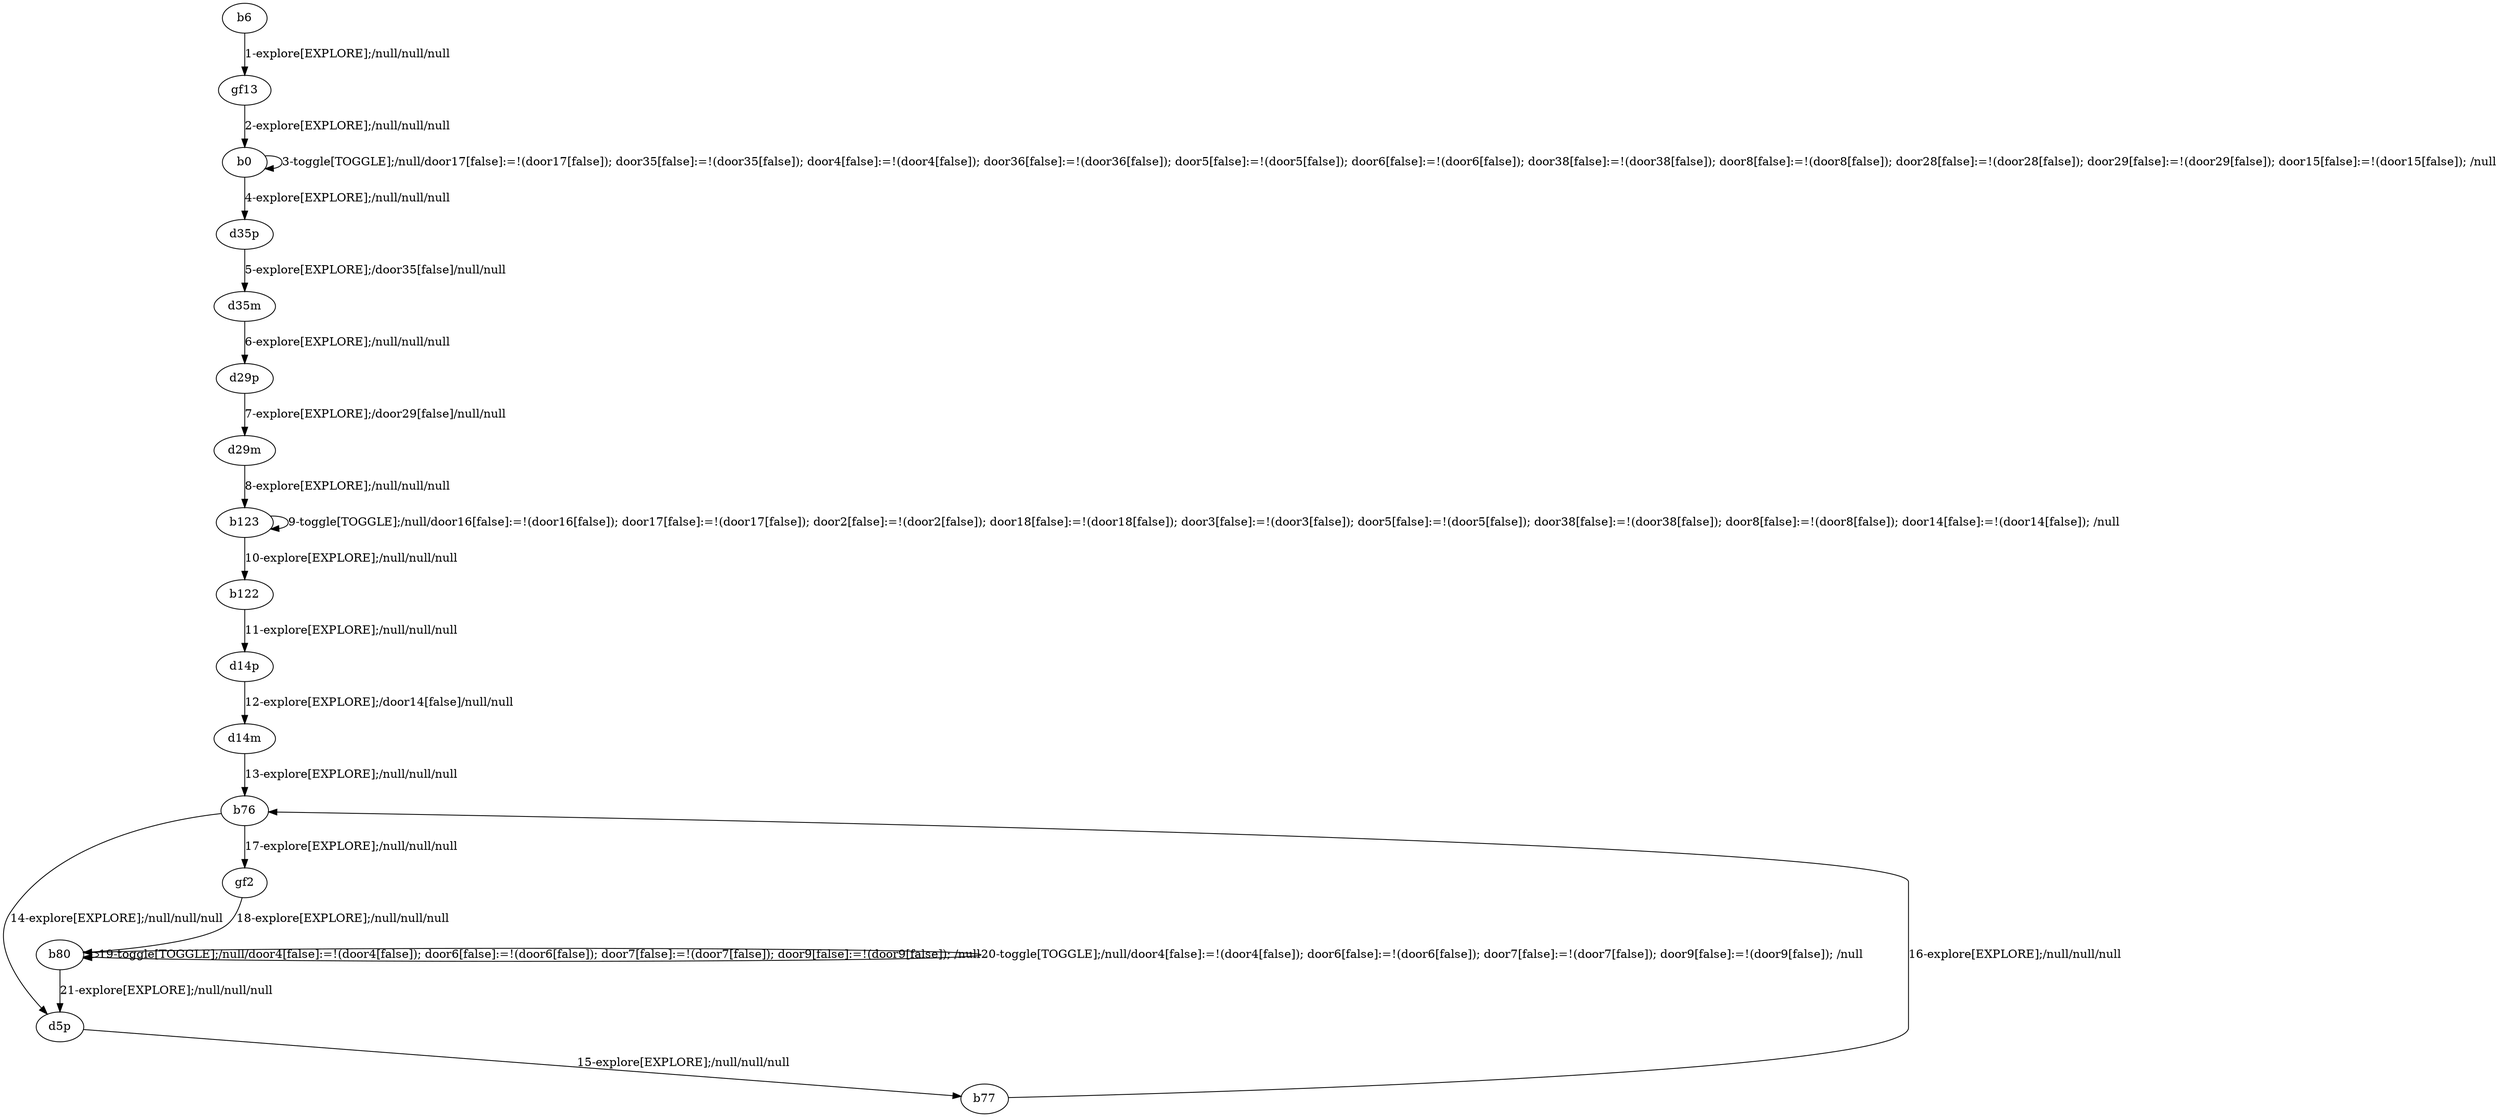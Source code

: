 # Total number of goals covered by this test: 6
# b76 --> gf2
# b77 --> b76
# b80 --> d5p
# d5p --> b77
# b80 --> b80
# gf2 --> b80

digraph g {
"b6" -> "gf13" [label = "1-explore[EXPLORE];/null/null/null"];
"gf13" -> "b0" [label = "2-explore[EXPLORE];/null/null/null"];
"b0" -> "b0" [label = "3-toggle[TOGGLE];/null/door17[false]:=!(door17[false]); door35[false]:=!(door35[false]); door4[false]:=!(door4[false]); door36[false]:=!(door36[false]); door5[false]:=!(door5[false]); door6[false]:=!(door6[false]); door38[false]:=!(door38[false]); door8[false]:=!(door8[false]); door28[false]:=!(door28[false]); door29[false]:=!(door29[false]); door15[false]:=!(door15[false]); /null"];
"b0" -> "d35p" [label = "4-explore[EXPLORE];/null/null/null"];
"d35p" -> "d35m" [label = "5-explore[EXPLORE];/door35[false]/null/null"];
"d35m" -> "d29p" [label = "6-explore[EXPLORE];/null/null/null"];
"d29p" -> "d29m" [label = "7-explore[EXPLORE];/door29[false]/null/null"];
"d29m" -> "b123" [label = "8-explore[EXPLORE];/null/null/null"];
"b123" -> "b123" [label = "9-toggle[TOGGLE];/null/door16[false]:=!(door16[false]); door17[false]:=!(door17[false]); door2[false]:=!(door2[false]); door18[false]:=!(door18[false]); door3[false]:=!(door3[false]); door5[false]:=!(door5[false]); door38[false]:=!(door38[false]); door8[false]:=!(door8[false]); door14[false]:=!(door14[false]); /null"];
"b123" -> "b122" [label = "10-explore[EXPLORE];/null/null/null"];
"b122" -> "d14p" [label = "11-explore[EXPLORE];/null/null/null"];
"d14p" -> "d14m" [label = "12-explore[EXPLORE];/door14[false]/null/null"];
"d14m" -> "b76" [label = "13-explore[EXPLORE];/null/null/null"];
"b76" -> "d5p" [label = "14-explore[EXPLORE];/null/null/null"];
"d5p" -> "b77" [label = "15-explore[EXPLORE];/null/null/null"];
"b77" -> "b76" [label = "16-explore[EXPLORE];/null/null/null"];
"b76" -> "gf2" [label = "17-explore[EXPLORE];/null/null/null"];
"gf2" -> "b80" [label = "18-explore[EXPLORE];/null/null/null"];
"b80" -> "b80" [label = "19-toggle[TOGGLE];/null/door4[false]:=!(door4[false]); door6[false]:=!(door6[false]); door7[false]:=!(door7[false]); door9[false]:=!(door9[false]); /null"];
"b80" -> "b80" [label = "20-toggle[TOGGLE];/null/door4[false]:=!(door4[false]); door6[false]:=!(door6[false]); door7[false]:=!(door7[false]); door9[false]:=!(door9[false]); /null"];
"b80" -> "d5p" [label = "21-explore[EXPLORE];/null/null/null"];
}